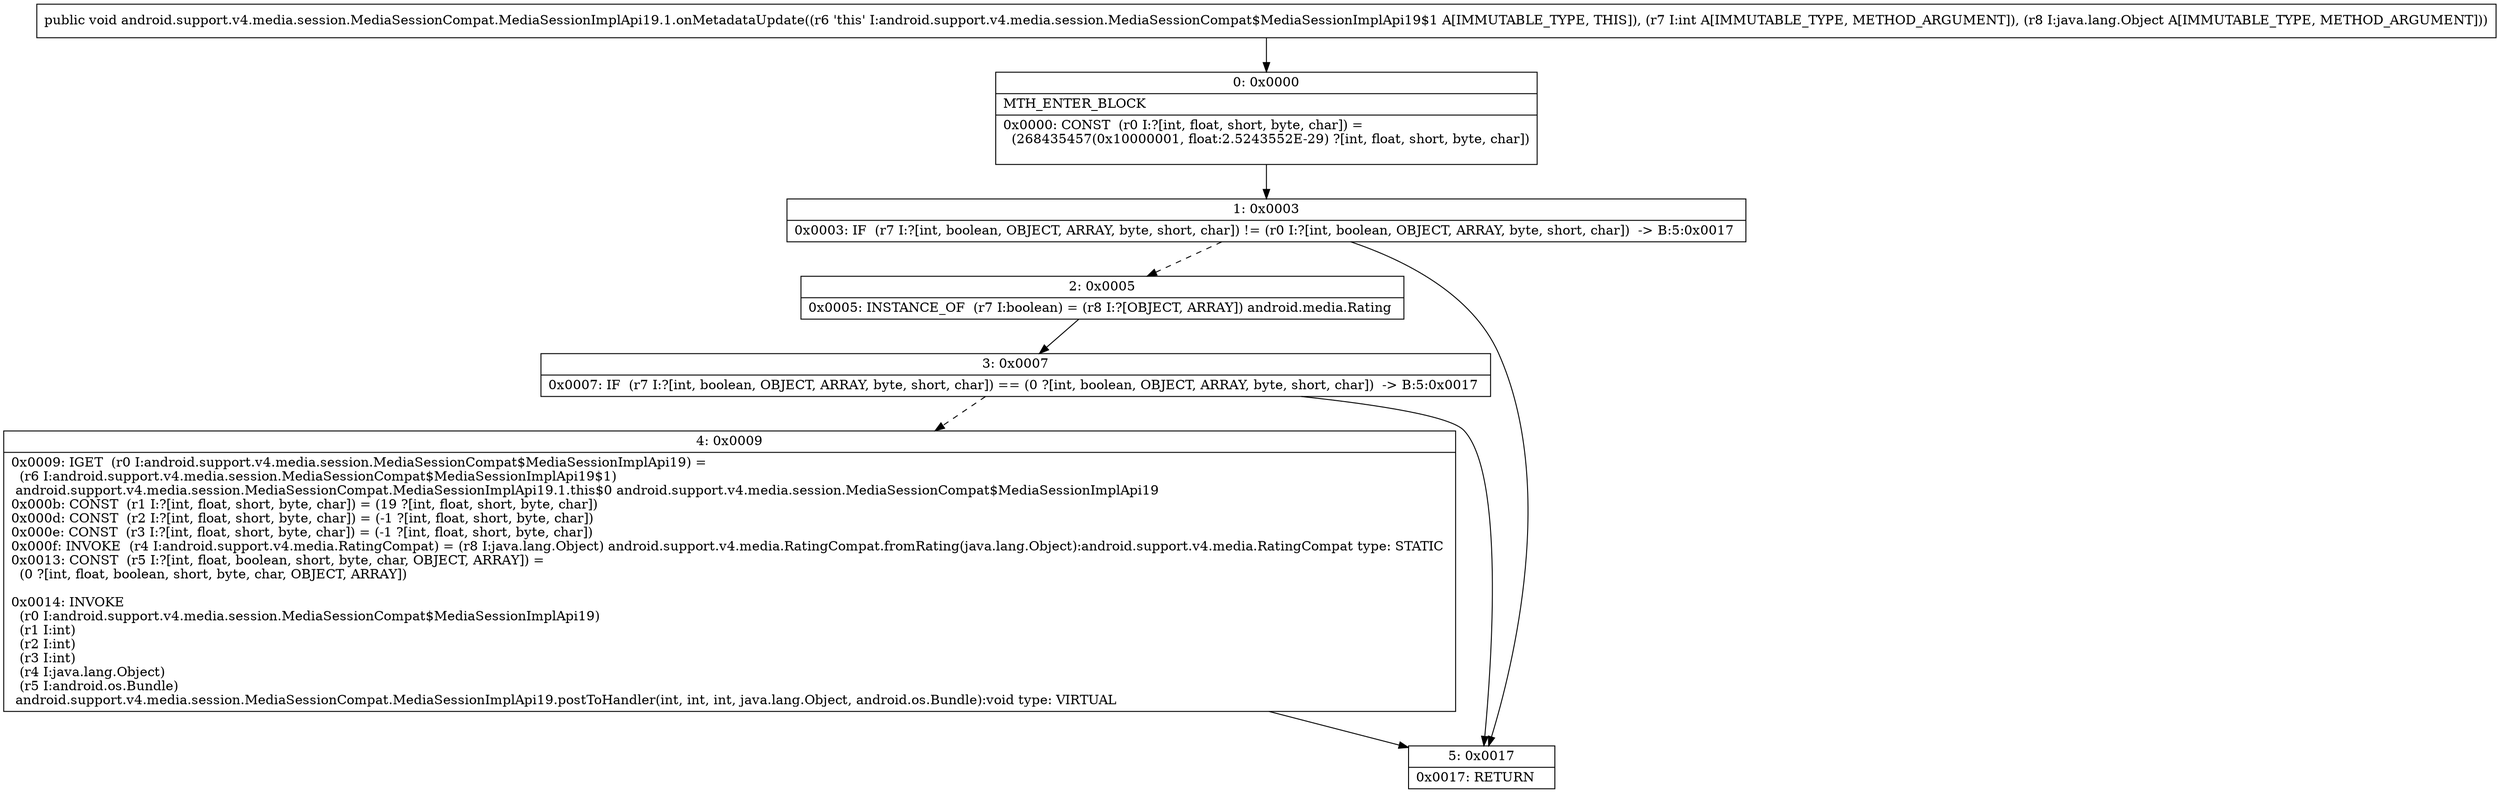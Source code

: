digraph "CFG forandroid.support.v4.media.session.MediaSessionCompat.MediaSessionImplApi19.1.onMetadataUpdate(ILjava\/lang\/Object;)V" {
Node_0 [shape=record,label="{0\:\ 0x0000|MTH_ENTER_BLOCK\l|0x0000: CONST  (r0 I:?[int, float, short, byte, char]) = \l  (268435457(0x10000001, float:2.5243552E\-29) ?[int, float, short, byte, char])\l \l}"];
Node_1 [shape=record,label="{1\:\ 0x0003|0x0003: IF  (r7 I:?[int, boolean, OBJECT, ARRAY, byte, short, char]) != (r0 I:?[int, boolean, OBJECT, ARRAY, byte, short, char])  \-\> B:5:0x0017 \l}"];
Node_2 [shape=record,label="{2\:\ 0x0005|0x0005: INSTANCE_OF  (r7 I:boolean) = (r8 I:?[OBJECT, ARRAY]) android.media.Rating \l}"];
Node_3 [shape=record,label="{3\:\ 0x0007|0x0007: IF  (r7 I:?[int, boolean, OBJECT, ARRAY, byte, short, char]) == (0 ?[int, boolean, OBJECT, ARRAY, byte, short, char])  \-\> B:5:0x0017 \l}"];
Node_4 [shape=record,label="{4\:\ 0x0009|0x0009: IGET  (r0 I:android.support.v4.media.session.MediaSessionCompat$MediaSessionImplApi19) = \l  (r6 I:android.support.v4.media.session.MediaSessionCompat$MediaSessionImplApi19$1)\l android.support.v4.media.session.MediaSessionCompat.MediaSessionImplApi19.1.this$0 android.support.v4.media.session.MediaSessionCompat$MediaSessionImplApi19 \l0x000b: CONST  (r1 I:?[int, float, short, byte, char]) = (19 ?[int, float, short, byte, char]) \l0x000d: CONST  (r2 I:?[int, float, short, byte, char]) = (\-1 ?[int, float, short, byte, char]) \l0x000e: CONST  (r3 I:?[int, float, short, byte, char]) = (\-1 ?[int, float, short, byte, char]) \l0x000f: INVOKE  (r4 I:android.support.v4.media.RatingCompat) = (r8 I:java.lang.Object) android.support.v4.media.RatingCompat.fromRating(java.lang.Object):android.support.v4.media.RatingCompat type: STATIC \l0x0013: CONST  (r5 I:?[int, float, boolean, short, byte, char, OBJECT, ARRAY]) = \l  (0 ?[int, float, boolean, short, byte, char, OBJECT, ARRAY])\l \l0x0014: INVOKE  \l  (r0 I:android.support.v4.media.session.MediaSessionCompat$MediaSessionImplApi19)\l  (r1 I:int)\l  (r2 I:int)\l  (r3 I:int)\l  (r4 I:java.lang.Object)\l  (r5 I:android.os.Bundle)\l android.support.v4.media.session.MediaSessionCompat.MediaSessionImplApi19.postToHandler(int, int, int, java.lang.Object, android.os.Bundle):void type: VIRTUAL \l}"];
Node_5 [shape=record,label="{5\:\ 0x0017|0x0017: RETURN   \l}"];
MethodNode[shape=record,label="{public void android.support.v4.media.session.MediaSessionCompat.MediaSessionImplApi19.1.onMetadataUpdate((r6 'this' I:android.support.v4.media.session.MediaSessionCompat$MediaSessionImplApi19$1 A[IMMUTABLE_TYPE, THIS]), (r7 I:int A[IMMUTABLE_TYPE, METHOD_ARGUMENT]), (r8 I:java.lang.Object A[IMMUTABLE_TYPE, METHOD_ARGUMENT])) }"];
MethodNode -> Node_0;
Node_0 -> Node_1;
Node_1 -> Node_2[style=dashed];
Node_1 -> Node_5;
Node_2 -> Node_3;
Node_3 -> Node_4[style=dashed];
Node_3 -> Node_5;
Node_4 -> Node_5;
}

